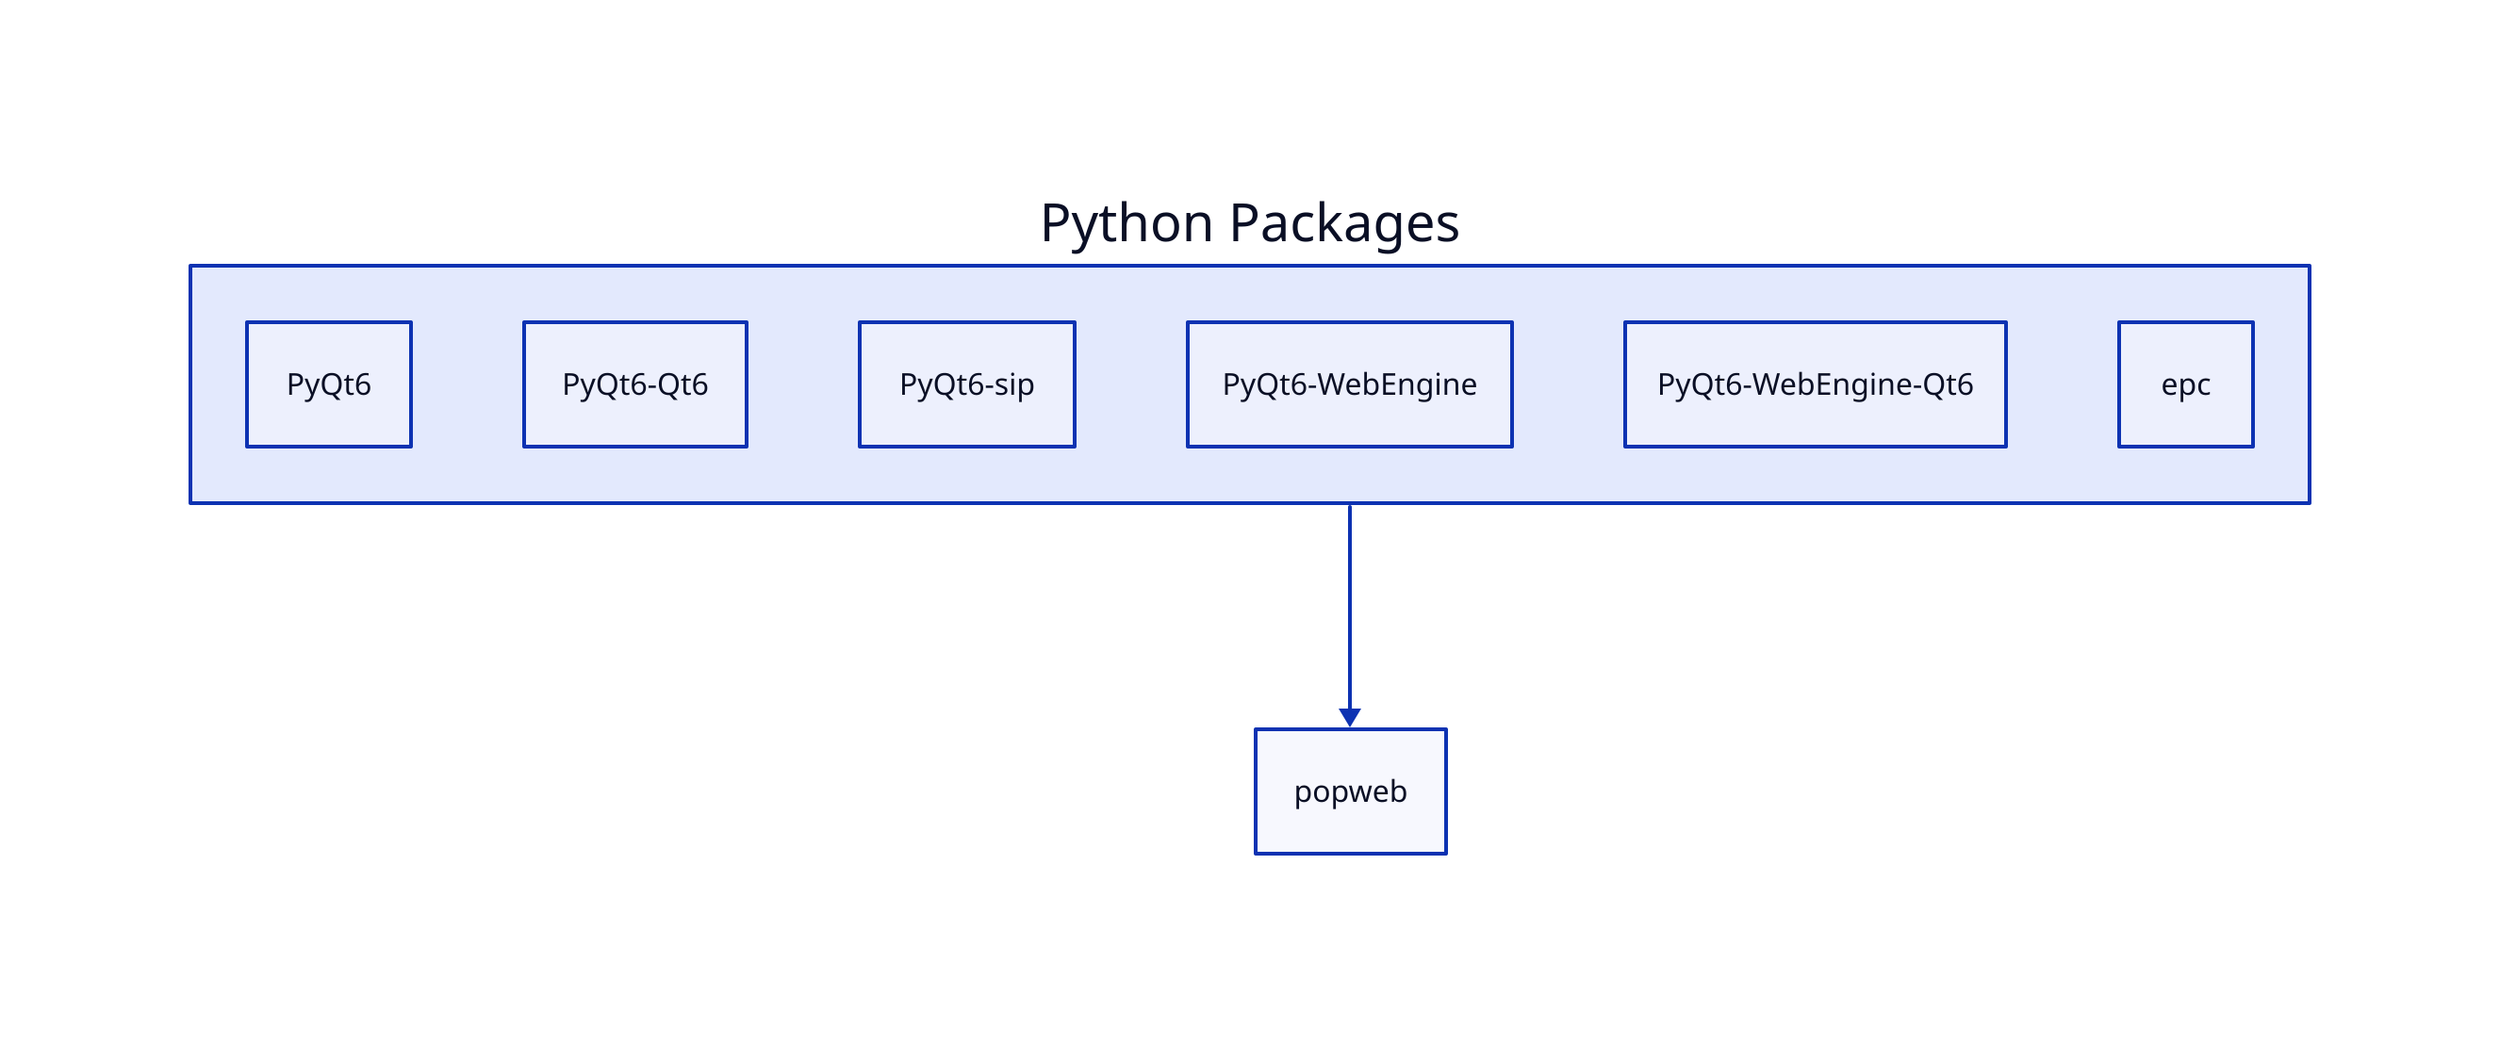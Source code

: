 popweb <- Python Packages

Python Packages:{
    PyQt6
    PyQt6-Qt6
    PyQt6-sip
    PyQt6-WebEngine
    PyQt6-WebEngine-Qt6
    epc
}
